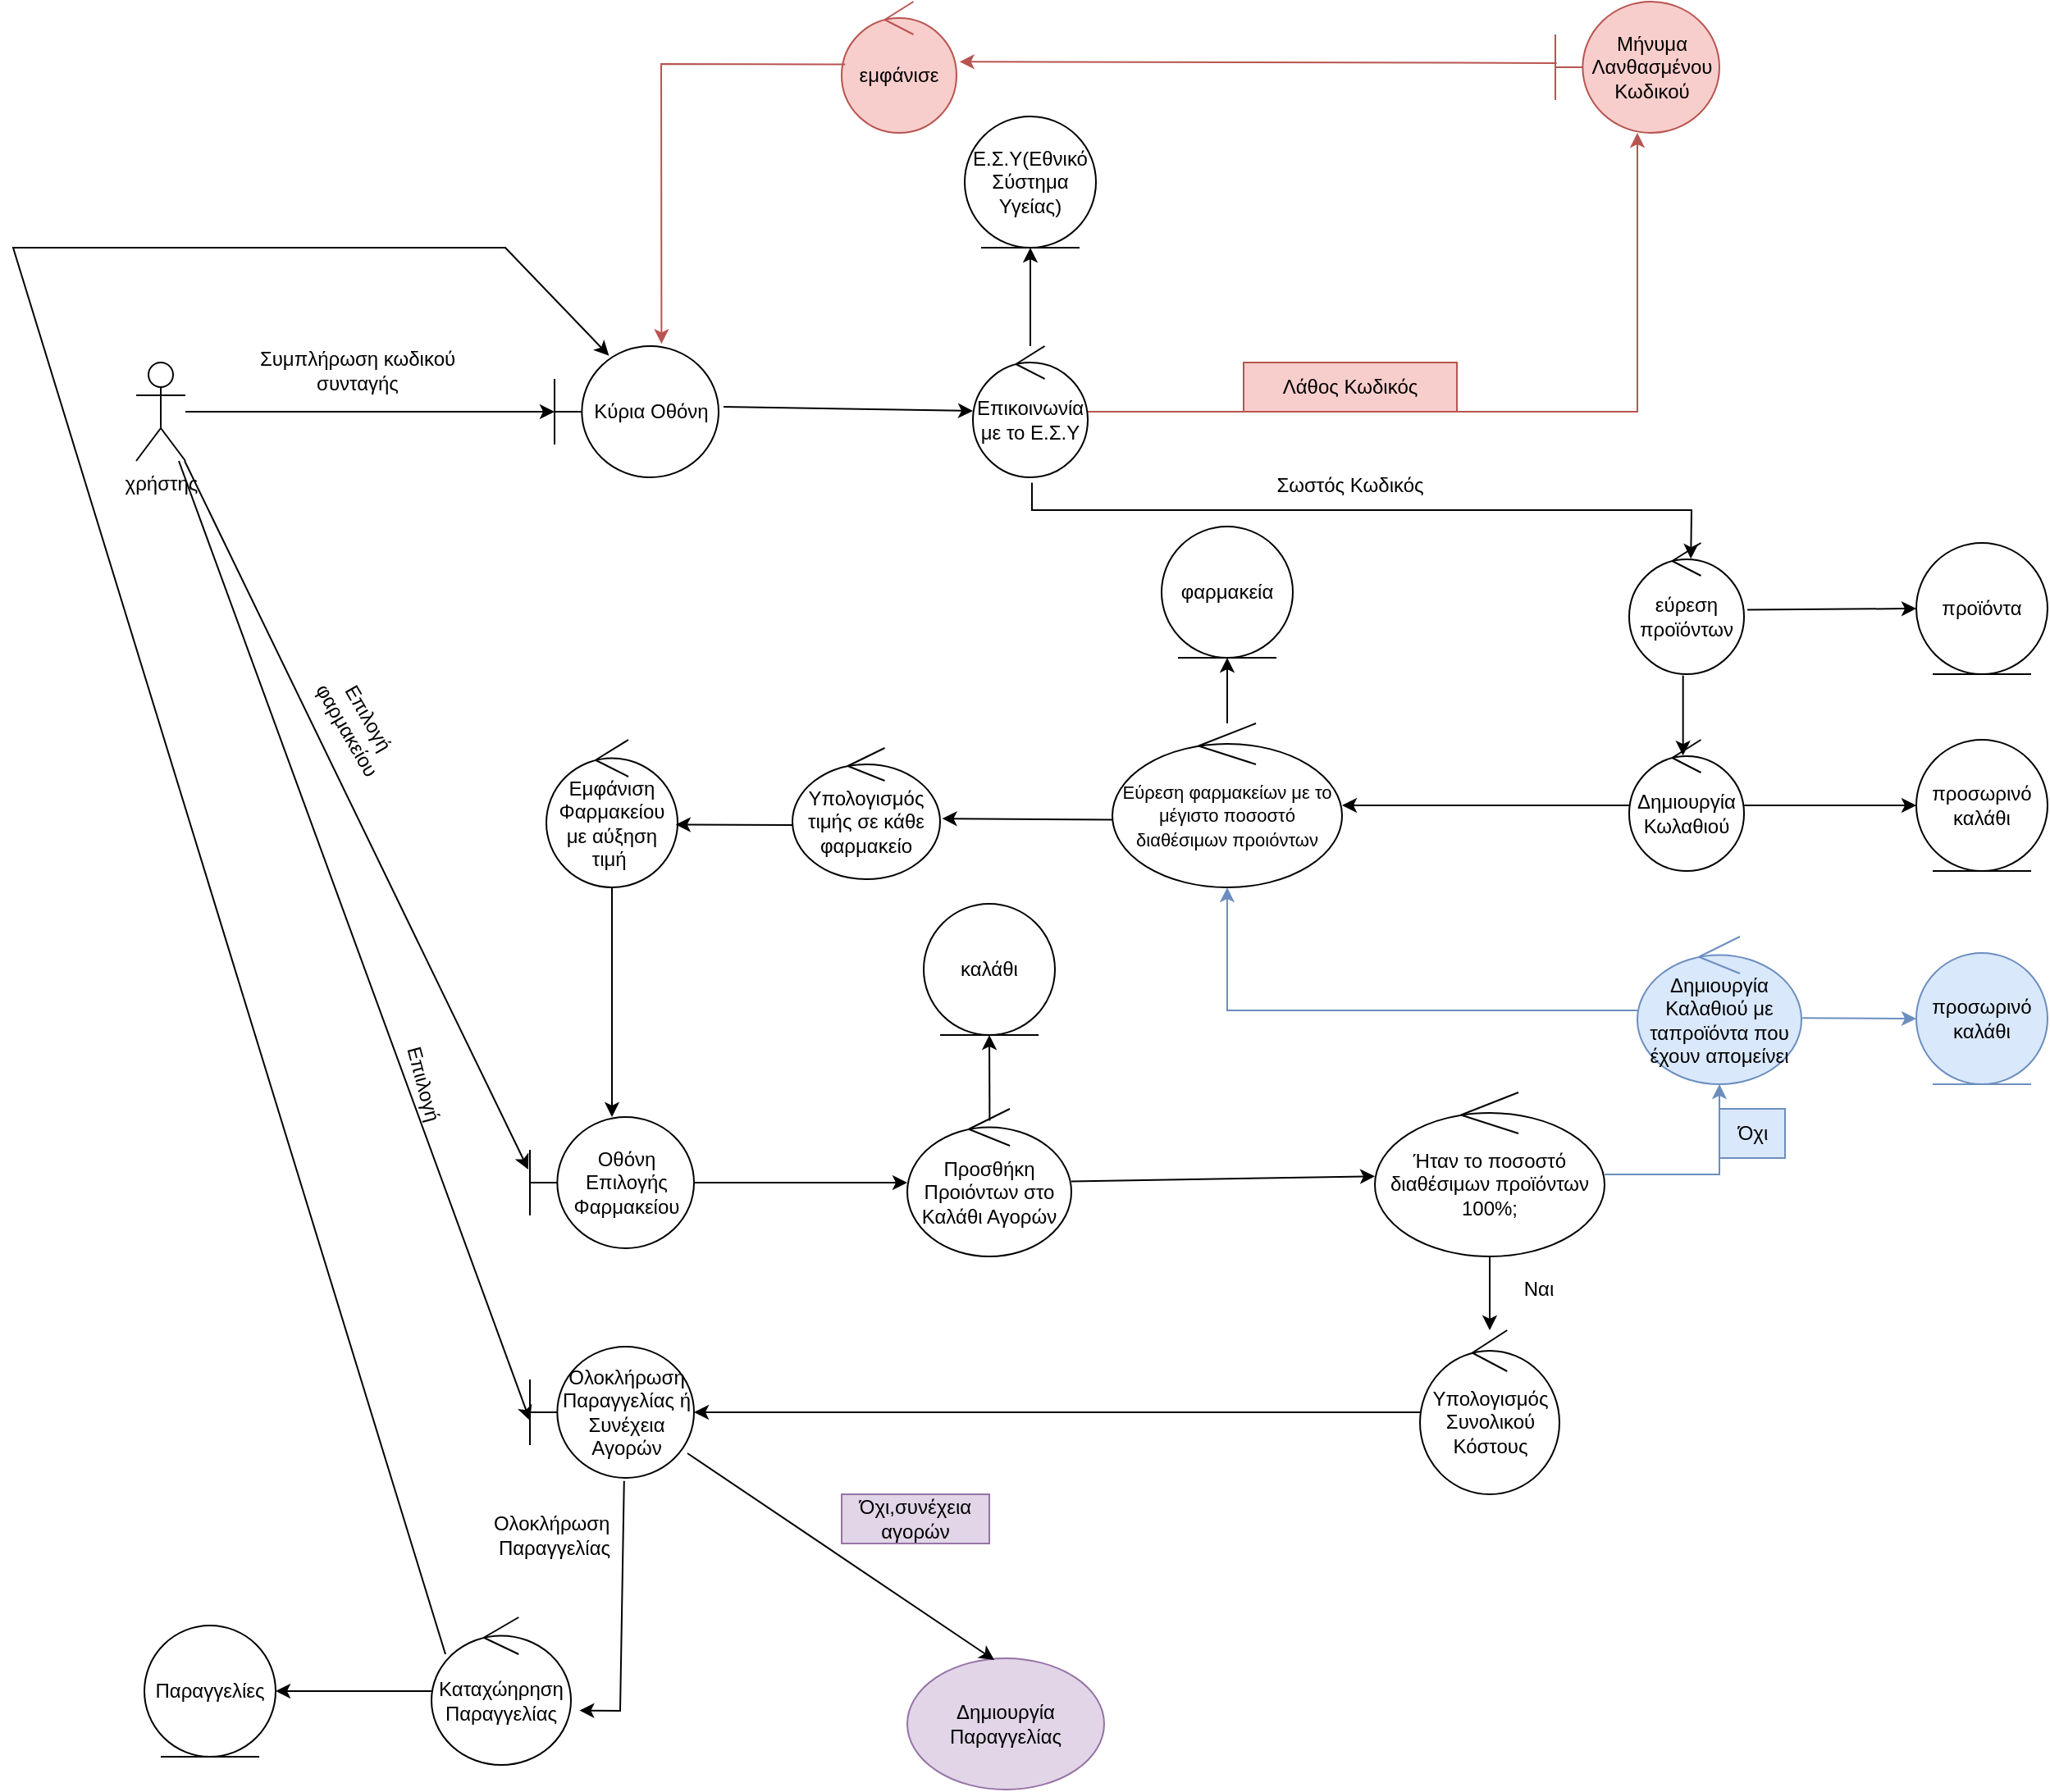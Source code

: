 <mxfile version="21.2.8" type="device">
  <diagram name="Page-1" id="PWL2UhRzFVZZNOHjkBoN">
    <mxGraphModel dx="2126" dy="1706" grid="1" gridSize="10" guides="1" tooltips="1" connect="1" arrows="1" fold="1" page="1" pageScale="1" pageWidth="850" pageHeight="1100" math="0" shadow="0">
      <root>
        <mxCell id="0" />
        <mxCell id="1" parent="0" />
        <mxCell id="ywj3BDyXeFq298JnpdSI-65" style="edgeStyle=orthogonalEdgeStyle;rounded=0;orthogonalLoop=1;jettySize=auto;html=1;" parent="1" source="ywj3BDyXeFq298JnpdSI-1" target="ywj3BDyXeFq298JnpdSI-2" edge="1">
          <mxGeometry relative="1" as="geometry" />
        </mxCell>
        <mxCell id="ywj3BDyXeFq298JnpdSI-1" value="χρήστης" style="shape=umlActor;verticalLabelPosition=bottom;verticalAlign=top;html=1;outlineConnect=0;" parent="1" vertex="1">
          <mxGeometry x="-5" y="-50" width="30" height="60" as="geometry" />
        </mxCell>
        <mxCell id="ywj3BDyXeFq298JnpdSI-2" value="Κύρια Οθόνη" style="shape=umlBoundary;whiteSpace=wrap;html=1;" parent="1" vertex="1">
          <mxGeometry x="250" y="-60" width="100" height="80" as="geometry" />
        </mxCell>
        <mxCell id="ywj3BDyXeFq298JnpdSI-69" style="edgeStyle=orthogonalEdgeStyle;rounded=0;orthogonalLoop=1;jettySize=auto;html=1;fillColor=#f8cecc;strokeColor=#b85450;" parent="1" source="ywj3BDyXeFq298JnpdSI-6" target="ywj3BDyXeFq298JnpdSI-46" edge="1">
          <mxGeometry relative="1" as="geometry" />
        </mxCell>
        <mxCell id="ywj3BDyXeFq298JnpdSI-70" style="edgeStyle=orthogonalEdgeStyle;rounded=0;orthogonalLoop=1;jettySize=auto;html=1;entryX=0.5;entryY=1;entryDx=0;entryDy=0;" parent="1" source="ywj3BDyXeFq298JnpdSI-6" target="ywj3BDyXeFq298JnpdSI-8" edge="1">
          <mxGeometry relative="1" as="geometry" />
        </mxCell>
        <mxCell id="ywj3BDyXeFq298JnpdSI-6" value="Επικοινωνία με το E.Σ.Υ" style="ellipse;shape=umlControl;whiteSpace=wrap;html=1;" parent="1" vertex="1">
          <mxGeometry x="505" y="-60" width="70" height="80" as="geometry" />
        </mxCell>
        <mxCell id="ywj3BDyXeFq298JnpdSI-8" value="Ε.Σ.Υ(Εθνικό Σύστημα Υγείας)" style="ellipse;shape=umlEntity;whiteSpace=wrap;html=1;" parent="1" vertex="1">
          <mxGeometry x="500" y="-200" width="80" height="80" as="geometry" />
        </mxCell>
        <mxCell id="ywj3BDyXeFq298JnpdSI-10" value="" style="endArrow=classic;html=1;rounded=0;exitX=1.03;exitY=0.463;exitDx=0;exitDy=0;exitPerimeter=0;" parent="1" source="ywj3BDyXeFq298JnpdSI-2" target="ywj3BDyXeFq298JnpdSI-6" edge="1">
          <mxGeometry width="50" height="50" relative="1" as="geometry">
            <mxPoint x="360" y="220" as="sourcePoint" />
            <mxPoint x="380" y="200" as="targetPoint" />
          </mxGeometry>
        </mxCell>
        <mxCell id="ywj3BDyXeFq298JnpdSI-79" style="edgeStyle=orthogonalEdgeStyle;rounded=0;orthogonalLoop=1;jettySize=auto;html=1;" parent="1" source="ywj3BDyXeFq298JnpdSI-11" target="ywj3BDyXeFq298JnpdSI-14" edge="1">
          <mxGeometry relative="1" as="geometry" />
        </mxCell>
        <mxCell id="ywj3BDyXeFq298JnpdSI-11" value="Δημιουργία Κωλαθιού" style="ellipse;shape=umlControl;whiteSpace=wrap;html=1;" parent="1" vertex="1">
          <mxGeometry x="905" y="180" width="70" height="80" as="geometry" />
        </mxCell>
        <mxCell id="ywj3BDyXeFq298JnpdSI-80" style="edgeStyle=orthogonalEdgeStyle;rounded=0;orthogonalLoop=1;jettySize=auto;html=1;entryX=0.5;entryY=1;entryDx=0;entryDy=0;" parent="1" source="ywj3BDyXeFq298JnpdSI-14" target="ywj3BDyXeFq298JnpdSI-23" edge="1">
          <mxGeometry relative="1" as="geometry" />
        </mxCell>
        <mxCell id="ywj3BDyXeFq298JnpdSI-14" value="&lt;font style=&quot;font-size: 11px;&quot;&gt;Εύρεση φαρμακείων με το μέγιστο ποσοστό διαθέσιμων προιόντων&lt;/font&gt;" style="ellipse;shape=umlControl;whiteSpace=wrap;html=1;" parent="1" vertex="1">
          <mxGeometry x="590" y="170" width="140" height="100" as="geometry" />
        </mxCell>
        <mxCell id="ywj3BDyXeFq298JnpdSI-83" style="edgeStyle=orthogonalEdgeStyle;rounded=0;orthogonalLoop=1;jettySize=auto;html=1;" parent="1" source="ywj3BDyXeFq298JnpdSI-17" target="ywj3BDyXeFq298JnpdSI-21" edge="1">
          <mxGeometry relative="1" as="geometry" />
        </mxCell>
        <mxCell id="ywj3BDyXeFq298JnpdSI-17" value="Οθόνη Επιλογής Φαρμακείου" style="shape=umlBoundary;whiteSpace=wrap;html=1;" parent="1" vertex="1">
          <mxGeometry x="235" y="410" width="100" height="80" as="geometry" />
        </mxCell>
        <mxCell id="ywj3BDyXeFq298JnpdSI-20" value="Επιλογή&lt;br style=&quot;border-color: var(--border-color);&quot;&gt;φαρμακείου" style="text;html=1;align=center;verticalAlign=middle;resizable=0;points=[];autosize=1;strokeColor=none;fillColor=none;rotation=60;" parent="1" vertex="1">
          <mxGeometry x="85" y="150" width="90" height="40" as="geometry" />
        </mxCell>
        <mxCell id="ywj3BDyXeFq298JnpdSI-21" value="Προσθήκη Προιόντων στο Καλάθι Αγορών" style="ellipse;shape=umlControl;whiteSpace=wrap;html=1;" parent="1" vertex="1">
          <mxGeometry x="465" y="405" width="100" height="90" as="geometry" />
        </mxCell>
        <mxCell id="ywj3BDyXeFq298JnpdSI-23" value="φαρμακεία" style="ellipse;shape=umlEntity;whiteSpace=wrap;html=1;" parent="1" vertex="1">
          <mxGeometry x="620" y="50" width="80" height="80" as="geometry" />
        </mxCell>
        <mxCell id="ywj3BDyXeFq298JnpdSI-25" value="Υπολογισμός τιμής σε κάθε φαρμακείο" style="ellipse;shape=umlControl;whiteSpace=wrap;html=1;" parent="1" vertex="1">
          <mxGeometry x="395" y="185" width="90" height="80" as="geometry" />
        </mxCell>
        <mxCell id="ywj3BDyXeFq298JnpdSI-28" value="" style="endArrow=classic;html=1;rounded=0;exitX=0;exitY=0.588;exitDx=0;exitDy=0;exitPerimeter=0;entryX=1.014;entryY=0.538;entryDx=0;entryDy=0;entryPerimeter=0;" parent="1" source="ywj3BDyXeFq298JnpdSI-14" target="ywj3BDyXeFq298JnpdSI-25" edge="1">
          <mxGeometry width="50" height="50" relative="1" as="geometry">
            <mxPoint x="390" y="430" as="sourcePoint" />
            <mxPoint x="440" y="380" as="targetPoint" />
          </mxGeometry>
        </mxCell>
        <mxCell id="ywj3BDyXeFq298JnpdSI-81" style="edgeStyle=orthogonalEdgeStyle;rounded=0;orthogonalLoop=1;jettySize=auto;html=1;" parent="1" source="ywj3BDyXeFq298JnpdSI-29" target="ywj3BDyXeFq298JnpdSI-17" edge="1">
          <mxGeometry relative="1" as="geometry" />
        </mxCell>
        <mxCell id="ywj3BDyXeFq298JnpdSI-29" value="Εμφάνιση Φαρμακείου με αύξηση τιμή&amp;nbsp;&lt;br&gt;" style="ellipse;shape=umlControl;whiteSpace=wrap;html=1;" parent="1" vertex="1">
          <mxGeometry x="245" y="180" width="80" height="90" as="geometry" />
        </mxCell>
        <mxCell id="ywj3BDyXeFq298JnpdSI-32" value="" style="endArrow=classic;html=1;rounded=0;exitX=0;exitY=0.588;exitDx=0;exitDy=0;exitPerimeter=0;entryX=0.986;entryY=0.575;entryDx=0;entryDy=0;entryPerimeter=0;" parent="1" source="ywj3BDyXeFq298JnpdSI-25" target="ywj3BDyXeFq298JnpdSI-29" edge="1">
          <mxGeometry width="50" height="50" relative="1" as="geometry">
            <mxPoint x="370" y="510" as="sourcePoint" />
            <mxPoint x="420" y="460" as="targetPoint" />
          </mxGeometry>
        </mxCell>
        <mxCell id="ywj3BDyXeFq298JnpdSI-85" style="edgeStyle=orthogonalEdgeStyle;rounded=0;orthogonalLoop=1;jettySize=auto;html=1;fillColor=#dae8fc;strokeColor=#6c8ebf;" parent="1" source="ywj3BDyXeFq298JnpdSI-33" target="ywj3BDyXeFq298JnpdSI-40" edge="1">
          <mxGeometry relative="1" as="geometry" />
        </mxCell>
        <mxCell id="ywj3BDyXeFq298JnpdSI-87" style="edgeStyle=orthogonalEdgeStyle;rounded=0;orthogonalLoop=1;jettySize=auto;html=1;" parent="1" source="ywj3BDyXeFq298JnpdSI-33" target="ywj3BDyXeFq298JnpdSI-52" edge="1">
          <mxGeometry relative="1" as="geometry" />
        </mxCell>
        <mxCell id="ywj3BDyXeFq298JnpdSI-33" value="Ήταν το ποσοστό διαθέσιμων&amp;nbsp;προϊόντων 100%;" style="ellipse;shape=umlControl;whiteSpace=wrap;html=1;" parent="1" vertex="1">
          <mxGeometry x="750" y="395" width="140" height="100" as="geometry" />
        </mxCell>
        <mxCell id="ywj3BDyXeFq298JnpdSI-35" value="" style="endArrow=classic;html=1;rounded=0;" parent="1" source="ywj3BDyXeFq298JnpdSI-21" target="ywj3BDyXeFq298JnpdSI-33" edge="1">
          <mxGeometry width="50" height="50" relative="1" as="geometry">
            <mxPoint x="530" y="700" as="sourcePoint" />
            <mxPoint x="580" y="650" as="targetPoint" />
          </mxGeometry>
        </mxCell>
        <mxCell id="ywj3BDyXeFq298JnpdSI-84" style="edgeStyle=orthogonalEdgeStyle;rounded=0;orthogonalLoop=1;jettySize=auto;html=1;fillColor=#dae8fc;strokeColor=#6c8ebf;" parent="1" source="ywj3BDyXeFq298JnpdSI-40" target="ywj3BDyXeFq298JnpdSI-14" edge="1">
          <mxGeometry relative="1" as="geometry" />
        </mxCell>
        <mxCell id="ywj3BDyXeFq298JnpdSI-40" value="Δημιουργία Καλαθιού με ταπροϊόντα που έχουν απομείνει" style="ellipse;shape=umlControl;whiteSpace=wrap;html=1;fillColor=#dae8fc;strokeColor=#6c8ebf;" parent="1" vertex="1">
          <mxGeometry x="910" y="300" width="100" height="90" as="geometry" />
        </mxCell>
        <mxCell id="ywj3BDyXeFq298JnpdSI-43" value="Όχι" style="text;html=1;align=center;verticalAlign=middle;resizable=0;points=[];autosize=1;strokeColor=#6c8ebf;fillColor=#dae8fc;" parent="1" vertex="1">
          <mxGeometry x="960" y="405" width="40" height="30" as="geometry" />
        </mxCell>
        <mxCell id="ywj3BDyXeFq298JnpdSI-46" value="Mήνυμα Λανθασμένου Κωδικού" style="shape=umlBoundary;whiteSpace=wrap;html=1;fillColor=#f8cecc;strokeColor=#b85450;" parent="1" vertex="1">
          <mxGeometry x="860" y="-270" width="100" height="80" as="geometry" />
        </mxCell>
        <mxCell id="ywj3BDyXeFq298JnpdSI-90" style="edgeStyle=orthogonalEdgeStyle;rounded=0;orthogonalLoop=1;jettySize=auto;html=1;" parent="1" source="ywj3BDyXeFq298JnpdSI-52" edge="1">
          <mxGeometry relative="1" as="geometry">
            <mxPoint x="335" y="590" as="targetPoint" />
          </mxGeometry>
        </mxCell>
        <mxCell id="ywj3BDyXeFq298JnpdSI-52" value="Υπολογισμός Συνολικού Κόστους" style="ellipse;shape=umlControl;whiteSpace=wrap;html=1;" parent="1" vertex="1">
          <mxGeometry x="777.5" y="540" width="85" height="100" as="geometry" />
        </mxCell>
        <mxCell id="ywj3BDyXeFq298JnpdSI-55" value="Δημιουργία Παραγγελίας" style="ellipse;whiteSpace=wrap;html=1;strokeColor=#9673a6;fillColor=#e1d5e7;" parent="1" vertex="1">
          <mxGeometry x="465" y="740" width="120" height="80" as="geometry" />
        </mxCell>
        <mxCell id="ywj3BDyXeFq298JnpdSI-94" style="edgeStyle=orthogonalEdgeStyle;rounded=0;orthogonalLoop=1;jettySize=auto;html=1;entryX=1;entryY=0.5;entryDx=0;entryDy=0;" parent="1" source="ywj3BDyXeFq298JnpdSI-58" target="ywj3BDyXeFq298JnpdSI-62" edge="1">
          <mxGeometry relative="1" as="geometry" />
        </mxCell>
        <mxCell id="ywj3BDyXeFq298JnpdSI-58" value="Καταχώηρηση Παραγγελίας" style="ellipse;shape=umlControl;whiteSpace=wrap;html=1;" parent="1" vertex="1">
          <mxGeometry x="175" y="715" width="85" height="90" as="geometry" />
        </mxCell>
        <mxCell id="ywj3BDyXeFq298JnpdSI-62" value="Παραγγελίες" style="ellipse;shape=umlEntity;whiteSpace=wrap;html=1;" parent="1" vertex="1">
          <mxGeometry y="720" width="80" height="80" as="geometry" />
        </mxCell>
        <mxCell id="ywj3BDyXeFq298JnpdSI-68" value="Συμπλήρωση κωδικού συνταγής&lt;br&gt;" style="text;html=1;strokeColor=none;fillColor=none;align=center;verticalAlign=middle;whiteSpace=wrap;rounded=0;" parent="1" vertex="1">
          <mxGeometry x="65" y="-60" width="130" height="30" as="geometry" />
        </mxCell>
        <mxCell id="ywj3BDyXeFq298JnpdSI-71" value="Λάθος Κωδικός" style="text;html=1;strokeColor=#b85450;fillColor=#f8cecc;align=center;verticalAlign=middle;whiteSpace=wrap;rounded=0;" parent="1" vertex="1">
          <mxGeometry x="670" y="-50" width="130" height="30" as="geometry" />
        </mxCell>
        <mxCell id="ywj3BDyXeFq298JnpdSI-77" value="Σωστός Κωδικός" style="text;html=1;strokeColor=none;fillColor=none;align=center;verticalAlign=middle;whiteSpace=wrap;rounded=0;" parent="1" vertex="1">
          <mxGeometry x="670" y="10" width="130" height="30" as="geometry" />
        </mxCell>
        <mxCell id="ywj3BDyXeFq298JnpdSI-101" value="Ναι" style="text;html=1;strokeColor=none;fillColor=none;align=center;verticalAlign=middle;whiteSpace=wrap;rounded=0;" parent="1" vertex="1">
          <mxGeometry x="820" y="500" width="60" height="30" as="geometry" />
        </mxCell>
        <mxCell id="ywj3BDyXeFq298JnpdSI-102" value="Όχι,συνέχεια αγορών" style="text;html=1;strokeColor=#9673a6;fillColor=#e1d5e7;align=center;verticalAlign=middle;whiteSpace=wrap;rounded=0;" parent="1" vertex="1">
          <mxGeometry x="425" y="640" width="90" height="30" as="geometry" />
        </mxCell>
        <mxCell id="0InmYa3B-Twqp1HN2Bhv-2" value="" style="endArrow=classic;html=1;rounded=0;entryX=0.442;entryY=0.013;entryDx=0;entryDy=0;entryPerimeter=0;exitX=0.953;exitY=0.75;exitDx=0;exitDy=0;exitPerimeter=0;" parent="1" target="ywj3BDyXeFq298JnpdSI-55" edge="1">
          <mxGeometry width="50" height="50" relative="1" as="geometry">
            <mxPoint x="331.005" y="615" as="sourcePoint" />
            <mxPoint x="520" y="720" as="targetPoint" />
          </mxGeometry>
        </mxCell>
        <mxCell id="0InmYa3B-Twqp1HN2Bhv-5" value="" style="endArrow=classic;html=1;rounded=0;entryX=-0.01;entryY=0.4;entryDx=0;entryDy=0;entryPerimeter=0;" parent="1" source="ywj3BDyXeFq298JnpdSI-1" target="ywj3BDyXeFq298JnpdSI-17" edge="1">
          <mxGeometry width="50" height="50" relative="1" as="geometry">
            <mxPoint x="40" y="10" as="sourcePoint" />
            <mxPoint x="610" y="360" as="targetPoint" />
          </mxGeometry>
        </mxCell>
        <mxCell id="0InmYa3B-Twqp1HN2Bhv-6" value="" style="endArrow=classic;html=1;rounded=0;entryX=0;entryY=0.563;entryDx=0;entryDy=0;entryPerimeter=0;" parent="1" source="ywj3BDyXeFq298JnpdSI-1" target="0InmYa3B-Twqp1HN2Bhv-7" edge="1">
          <mxGeometry width="50" height="50" relative="1" as="geometry">
            <mxPoint x="560" y="410" as="sourcePoint" />
            <mxPoint x="210" y="570" as="targetPoint" />
          </mxGeometry>
        </mxCell>
        <mxCell id="0InmYa3B-Twqp1HN2Bhv-7" value="Oλοκλήρωση Παραγγελίας ή Συνέχεια Αγορών" style="shape=umlBoundary;whiteSpace=wrap;html=1;" parent="1" vertex="1">
          <mxGeometry x="235" y="550" width="100" height="80" as="geometry" />
        </mxCell>
        <mxCell id="0InmYa3B-Twqp1HN2Bhv-8" value="Ολοκλήρωση&amp;nbsp;&lt;br&gt;Παραγγελίας" style="text;html=1;strokeColor=none;fillColor=none;align=center;verticalAlign=middle;whiteSpace=wrap;rounded=0;" parent="1" vertex="1">
          <mxGeometry x="220" y="650" width="60" height="30" as="geometry" />
        </mxCell>
        <mxCell id="0InmYa3B-Twqp1HN2Bhv-11" value="Επιιλογή" style="text;html=1;strokeColor=none;fillColor=none;align=center;verticalAlign=middle;whiteSpace=wrap;rounded=0;rotation=75;" parent="1" vertex="1">
          <mxGeometry x="105" y="375" width="130" height="30" as="geometry" />
        </mxCell>
        <mxCell id="70sHACYpeCCq0xY1KwGd-1" value="" style="endArrow=classic;html=1;rounded=0;exitX=0.1;exitY=0.25;exitDx=0;exitDy=0;exitPerimeter=0;entryX=0.332;entryY=0.073;entryDx=0;entryDy=0;entryPerimeter=0;" parent="1" source="ywj3BDyXeFq298JnpdSI-58" target="ywj3BDyXeFq298JnpdSI-2" edge="1">
          <mxGeometry width="50" height="50" relative="1" as="geometry">
            <mxPoint x="100" y="730" as="sourcePoint" />
            <mxPoint x="150" y="680" as="targetPoint" />
            <Array as="points">
              <mxPoint x="-80" y="-120" />
              <mxPoint x="220" y="-120" />
            </Array>
          </mxGeometry>
        </mxCell>
        <mxCell id="1mRPmPJK7GE_bP-mpeT0-1" value="καλάθι" style="ellipse;shape=umlEntity;whiteSpace=wrap;html=1;" parent="1" vertex="1">
          <mxGeometry x="475" y="280" width="80" height="80" as="geometry" />
        </mxCell>
        <mxCell id="1mRPmPJK7GE_bP-mpeT0-2" value="" style="endArrow=classic;html=1;rounded=0;entryX=0.5;entryY=1;entryDx=0;entryDy=0;exitX=0.502;exitY=0.08;exitDx=0;exitDy=0;exitPerimeter=0;" parent="1" source="ywj3BDyXeFq298JnpdSI-21" target="1mRPmPJK7GE_bP-mpeT0-1" edge="1">
          <mxGeometry width="50" height="50" relative="1" as="geometry">
            <mxPoint x="450" y="420" as="sourcePoint" />
            <mxPoint x="500" y="370" as="targetPoint" />
          </mxGeometry>
        </mxCell>
        <mxCell id="1mRPmPJK7GE_bP-mpeT0-3" value="εμφάνισε" style="ellipse;shape=umlControl;whiteSpace=wrap;html=1;fillColor=#f8cecc;strokeColor=#b85450;" parent="1" vertex="1">
          <mxGeometry x="425" y="-270" width="70" height="80" as="geometry" />
        </mxCell>
        <mxCell id="1mRPmPJK7GE_bP-mpeT0-4" value="" style="endArrow=classic;html=1;rounded=0;exitX=0.008;exitY=0.468;exitDx=0;exitDy=0;exitPerimeter=0;entryX=1.026;entryY=0.458;entryDx=0;entryDy=0;entryPerimeter=0;fillColor=#f8cecc;strokeColor=#b85450;" parent="1" source="ywj3BDyXeFq298JnpdSI-46" target="1mRPmPJK7GE_bP-mpeT0-3" edge="1">
          <mxGeometry width="50" height="50" relative="1" as="geometry">
            <mxPoint x="450" y="20" as="sourcePoint" />
            <mxPoint x="500" y="-30" as="targetPoint" />
          </mxGeometry>
        </mxCell>
        <mxCell id="1mRPmPJK7GE_bP-mpeT0-5" value="" style="endArrow=classic;html=1;rounded=0;exitX=0.031;exitY=0.478;exitDx=0;exitDy=0;exitPerimeter=0;entryX=0.652;entryY=-0.017;entryDx=0;entryDy=0;entryPerimeter=0;fillColor=#f8cecc;strokeColor=#b85450;" parent="1" source="1mRPmPJK7GE_bP-mpeT0-3" target="ywj3BDyXeFq298JnpdSI-2" edge="1">
          <mxGeometry width="50" height="50" relative="1" as="geometry">
            <mxPoint x="450" y="20" as="sourcePoint" />
            <mxPoint x="500" y="-30" as="targetPoint" />
            <Array as="points">
              <mxPoint x="315" y="-232" />
            </Array>
          </mxGeometry>
        </mxCell>
        <mxCell id="MFm4ZCKWsimBORIS7tTq-1" value="προσωρινό καλάθι" style="ellipse;shape=umlEntity;whiteSpace=wrap;html=1;" parent="1" vertex="1">
          <mxGeometry x="1080" y="180" width="80" height="80" as="geometry" />
        </mxCell>
        <mxCell id="MFm4ZCKWsimBORIS7tTq-2" value="" style="endArrow=classic;html=1;rounded=0;entryX=0;entryY=0.5;entryDx=0;entryDy=0;" parent="1" source="ywj3BDyXeFq298JnpdSI-11" target="MFm4ZCKWsimBORIS7tTq-1" edge="1">
          <mxGeometry width="50" height="50" relative="1" as="geometry">
            <mxPoint x="990" y="350" as="sourcePoint" />
            <mxPoint x="1040" y="300" as="targetPoint" />
          </mxGeometry>
        </mxCell>
        <mxCell id="MFm4ZCKWsimBORIS7tTq-3" value="προσωρινό καλάθι" style="ellipse;shape=umlEntity;whiteSpace=wrap;html=1;fillColor=#dae8fc;strokeColor=#6c8ebf;" parent="1" vertex="1">
          <mxGeometry x="1080" y="310" width="80" height="80" as="geometry" />
        </mxCell>
        <mxCell id="MFm4ZCKWsimBORIS7tTq-4" value="" style="endArrow=classic;html=1;rounded=0;exitX=1.006;exitY=0.551;exitDx=0;exitDy=0;exitPerimeter=0;entryX=0;entryY=0.5;entryDx=0;entryDy=0;fillColor=#dae8fc;strokeColor=#6c8ebf;" parent="1" source="ywj3BDyXeFq298JnpdSI-40" target="MFm4ZCKWsimBORIS7tTq-3" edge="1">
          <mxGeometry width="50" height="50" relative="1" as="geometry">
            <mxPoint x="1040" y="350" as="sourcePoint" />
            <mxPoint x="1090" y="340" as="targetPoint" />
          </mxGeometry>
        </mxCell>
        <mxCell id="MFm4ZCKWsimBORIS7tTq-5" value="εύρεση προϊόντων" style="ellipse;shape=umlControl;whiteSpace=wrap;html=1;" parent="1" vertex="1">
          <mxGeometry x="905" y="60" width="70" height="80" as="geometry" />
        </mxCell>
        <mxCell id="MFm4ZCKWsimBORIS7tTq-6" value="" style="endArrow=classic;html=1;rounded=0;exitX=0.514;exitY=1.04;exitDx=0;exitDy=0;exitPerimeter=0;entryX=0.537;entryY=0.12;entryDx=0;entryDy=0;entryPerimeter=0;" parent="1" source="ywj3BDyXeFq298JnpdSI-6" target="MFm4ZCKWsimBORIS7tTq-5" edge="1">
          <mxGeometry width="50" height="50" relative="1" as="geometry">
            <mxPoint x="500" y="150" as="sourcePoint" />
            <mxPoint x="550" y="100" as="targetPoint" />
            <Array as="points">
              <mxPoint x="541" y="40" />
              <mxPoint x="620" y="40" />
              <mxPoint x="943" y="40" />
            </Array>
          </mxGeometry>
        </mxCell>
        <mxCell id="MFm4ZCKWsimBORIS7tTq-7" value="" style="endArrow=classic;html=1;rounded=0;entryX=0.469;entryY=0.12;entryDx=0;entryDy=0;entryPerimeter=0;exitX=0.469;exitY=1.01;exitDx=0;exitDy=0;exitPerimeter=0;" parent="1" source="MFm4ZCKWsimBORIS7tTq-5" target="ywj3BDyXeFq298JnpdSI-11" edge="1">
          <mxGeometry width="50" height="50" relative="1" as="geometry">
            <mxPoint x="720" y="150" as="sourcePoint" />
            <mxPoint x="770" y="100" as="targetPoint" />
          </mxGeometry>
        </mxCell>
        <mxCell id="MFm4ZCKWsimBORIS7tTq-8" value="προϊόντα" style="ellipse;shape=umlEntity;whiteSpace=wrap;html=1;" parent="1" vertex="1">
          <mxGeometry x="1080" y="60" width="80" height="80" as="geometry" />
        </mxCell>
        <mxCell id="MFm4ZCKWsimBORIS7tTq-9" value="" style="endArrow=classic;html=1;rounded=0;entryX=0;entryY=0.5;entryDx=0;entryDy=0;exitX=1.029;exitY=0.51;exitDx=0;exitDy=0;exitPerimeter=0;" parent="1" source="MFm4ZCKWsimBORIS7tTq-5" target="MFm4ZCKWsimBORIS7tTq-8" edge="1">
          <mxGeometry width="50" height="50" relative="1" as="geometry">
            <mxPoint x="950" y="150" as="sourcePoint" />
            <mxPoint x="1000" y="100" as="targetPoint" />
          </mxGeometry>
        </mxCell>
        <mxCell id="ed7XWVETnaPB7IpLGtUS-1" value="" style="endArrow=classic;html=1;rounded=0;exitX=0.574;exitY=1.023;exitDx=0;exitDy=0;exitPerimeter=0;entryX=1.061;entryY=0.631;entryDx=0;entryDy=0;entryPerimeter=0;" edge="1" parent="1" source="0InmYa3B-Twqp1HN2Bhv-7" target="ywj3BDyXeFq298JnpdSI-58">
          <mxGeometry width="50" height="50" relative="1" as="geometry">
            <mxPoint x="540" y="560" as="sourcePoint" />
            <mxPoint x="590" y="510" as="targetPoint" />
            <Array as="points">
              <mxPoint x="290" y="772" />
            </Array>
          </mxGeometry>
        </mxCell>
      </root>
    </mxGraphModel>
  </diagram>
</mxfile>
